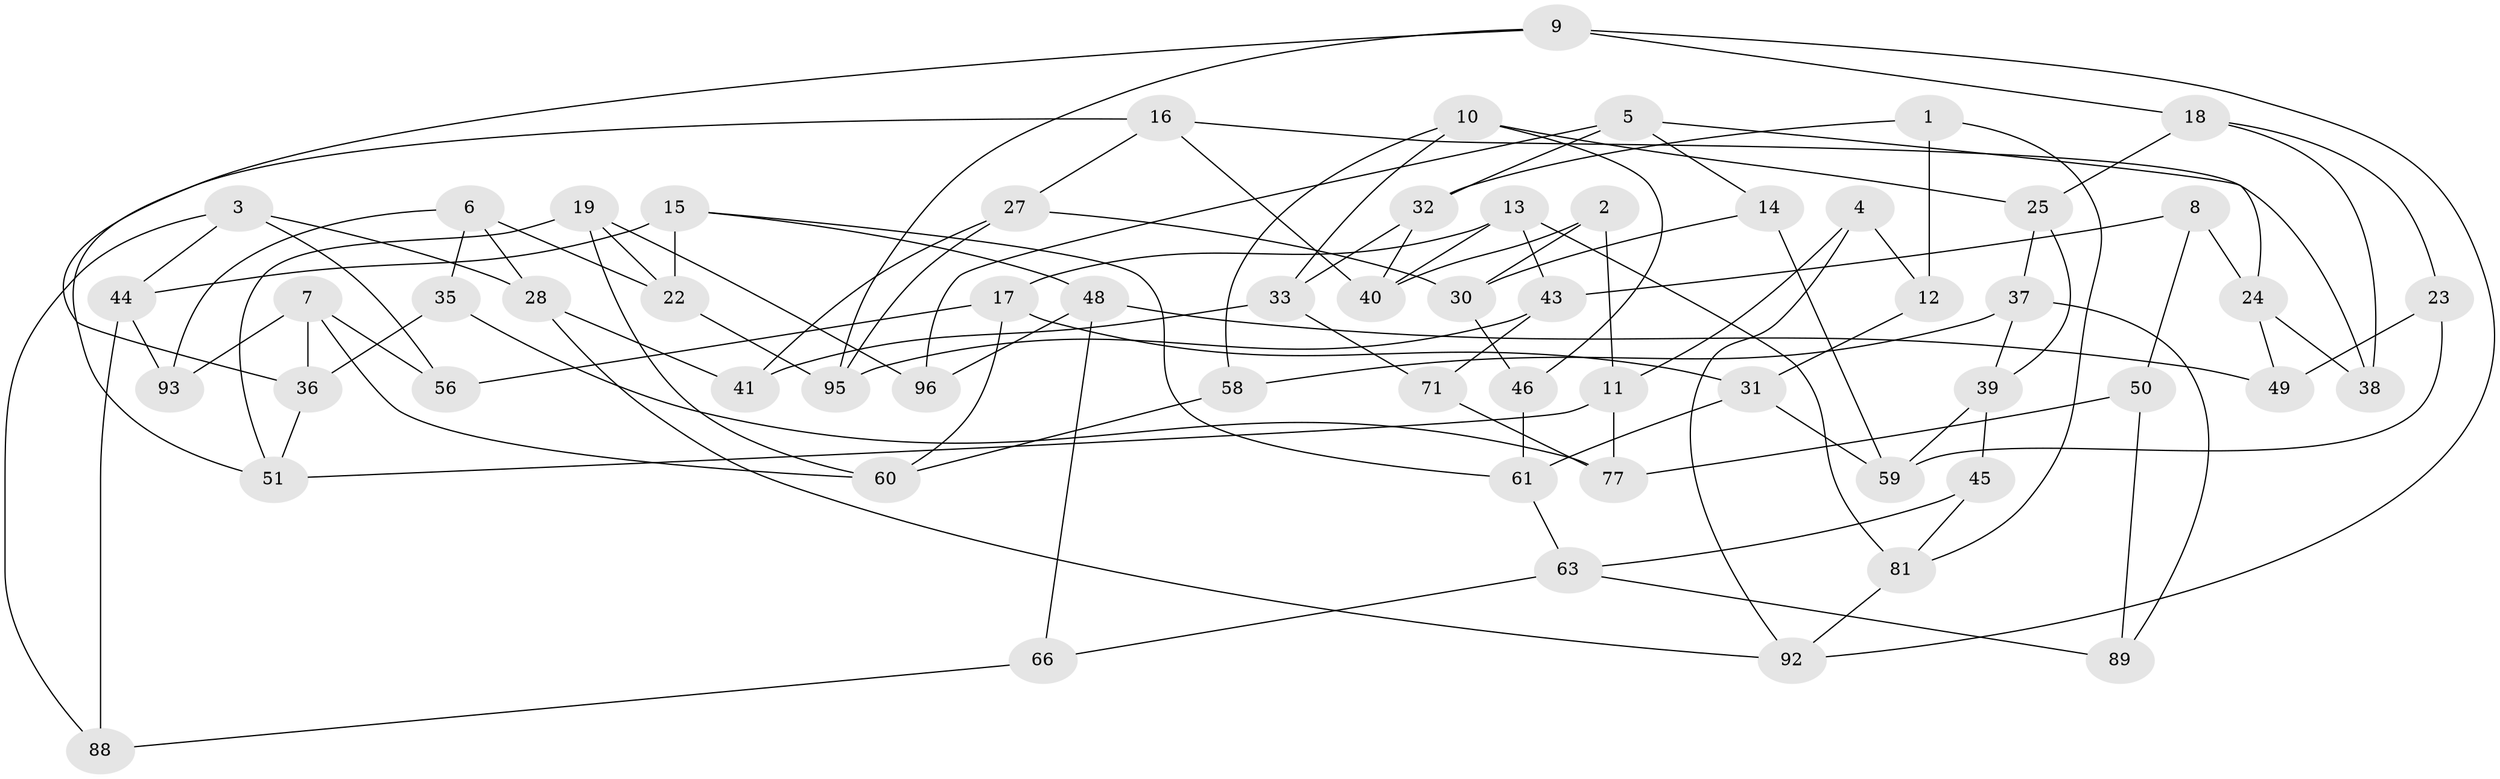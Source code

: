 // original degree distribution, {3: 1.0}
// Generated by graph-tools (version 1.1) at 2025/11/02/21/25 10:11:15]
// undirected, 60 vertices, 109 edges
graph export_dot {
graph [start="1"]
  node [color=gray90,style=filled];
  1 [super="+34"];
  2;
  3 [super="+86"];
  4;
  5 [super="+42"];
  6 [super="+80"];
  7 [super="+82"];
  8;
  9 [super="+67"];
  10 [super="+20"];
  11 [super="+94"];
  12 [super="+53"];
  13 [super="+97"];
  14;
  15 [super="+54"];
  16 [super="+55"];
  17 [super="+21"];
  18 [super="+29"];
  19 [super="+90"];
  22 [super="+68"];
  23;
  24 [super="+78"];
  25 [super="+26"];
  27 [super="+76"];
  28 [super="+70"];
  30 [super="+62"];
  31 [super="+47"];
  32 [super="+65"];
  33 [super="+52"];
  35;
  36 [super="+73"];
  37 [super="+87"];
  38;
  39 [super="+75"];
  40 [super="+79"];
  41;
  43 [super="+57"];
  44 [super="+91"];
  45;
  46;
  48 [super="+69"];
  49;
  50;
  51 [super="+83"];
  56;
  58;
  59 [super="+72"];
  60 [super="+64"];
  61 [super="+85"];
  63 [super="+74"];
  66;
  71;
  77 [super="+84"];
  81 [super="+99"];
  88;
  89;
  92 [super="+98"];
  93;
  95 [super="+100"];
  96;
  1 -- 12 [weight=2];
  1 -- 32;
  1 -- 81;
  2 -- 30;
  2 -- 11;
  2 -- 40;
  3 -- 28;
  3 -- 56;
  3 -- 88;
  3 -- 44;
  4 -- 92;
  4 -- 11;
  4 -- 12;
  5 -- 14;
  5 -- 96;
  5 -- 32;
  5 -- 24;
  6 -- 28;
  6 -- 22;
  6 -- 35;
  6 -- 93;
  7 -- 56;
  7 -- 36;
  7 -- 93;
  7 -- 60;
  8 -- 50;
  8 -- 24;
  8 -- 43;
  9 -- 18;
  9 -- 36;
  9 -- 92;
  9 -- 95;
  10 -- 33;
  10 -- 25;
  10 -- 58;
  10 -- 46;
  11 -- 77;
  11 -- 51;
  12 -- 31;
  13 -- 81;
  13 -- 17;
  13 -- 43;
  13 -- 40;
  14 -- 59;
  14 -- 30;
  15 -- 61;
  15 -- 22;
  15 -- 48;
  15 -- 44;
  16 -- 40;
  16 -- 27;
  16 -- 51;
  16 -- 38;
  17 -- 56;
  17 -- 60;
  17 -- 31;
  18 -- 38;
  18 -- 23;
  18 -- 25;
  19 -- 96;
  19 -- 60;
  19 -- 51;
  19 -- 22;
  22 -- 95;
  23 -- 49;
  23 -- 59;
  24 -- 49;
  24 -- 38;
  25 -- 37;
  25 -- 39;
  27 -- 30;
  27 -- 41;
  27 -- 95;
  28 -- 92;
  28 -- 41;
  30 -- 46;
  31 -- 59;
  31 -- 61;
  32 -- 40;
  32 -- 33;
  33 -- 41;
  33 -- 71;
  35 -- 77;
  35 -- 36;
  36 -- 51;
  37 -- 39;
  37 -- 58;
  37 -- 89;
  39 -- 59;
  39 -- 45;
  43 -- 71;
  43 -- 95;
  44 -- 88;
  44 -- 93;
  45 -- 63;
  45 -- 81;
  46 -- 61;
  48 -- 96;
  48 -- 66;
  48 -- 49;
  50 -- 77;
  50 -- 89;
  58 -- 60;
  61 -- 63;
  63 -- 66;
  63 -- 89;
  66 -- 88;
  71 -- 77;
  81 -- 92;
}
